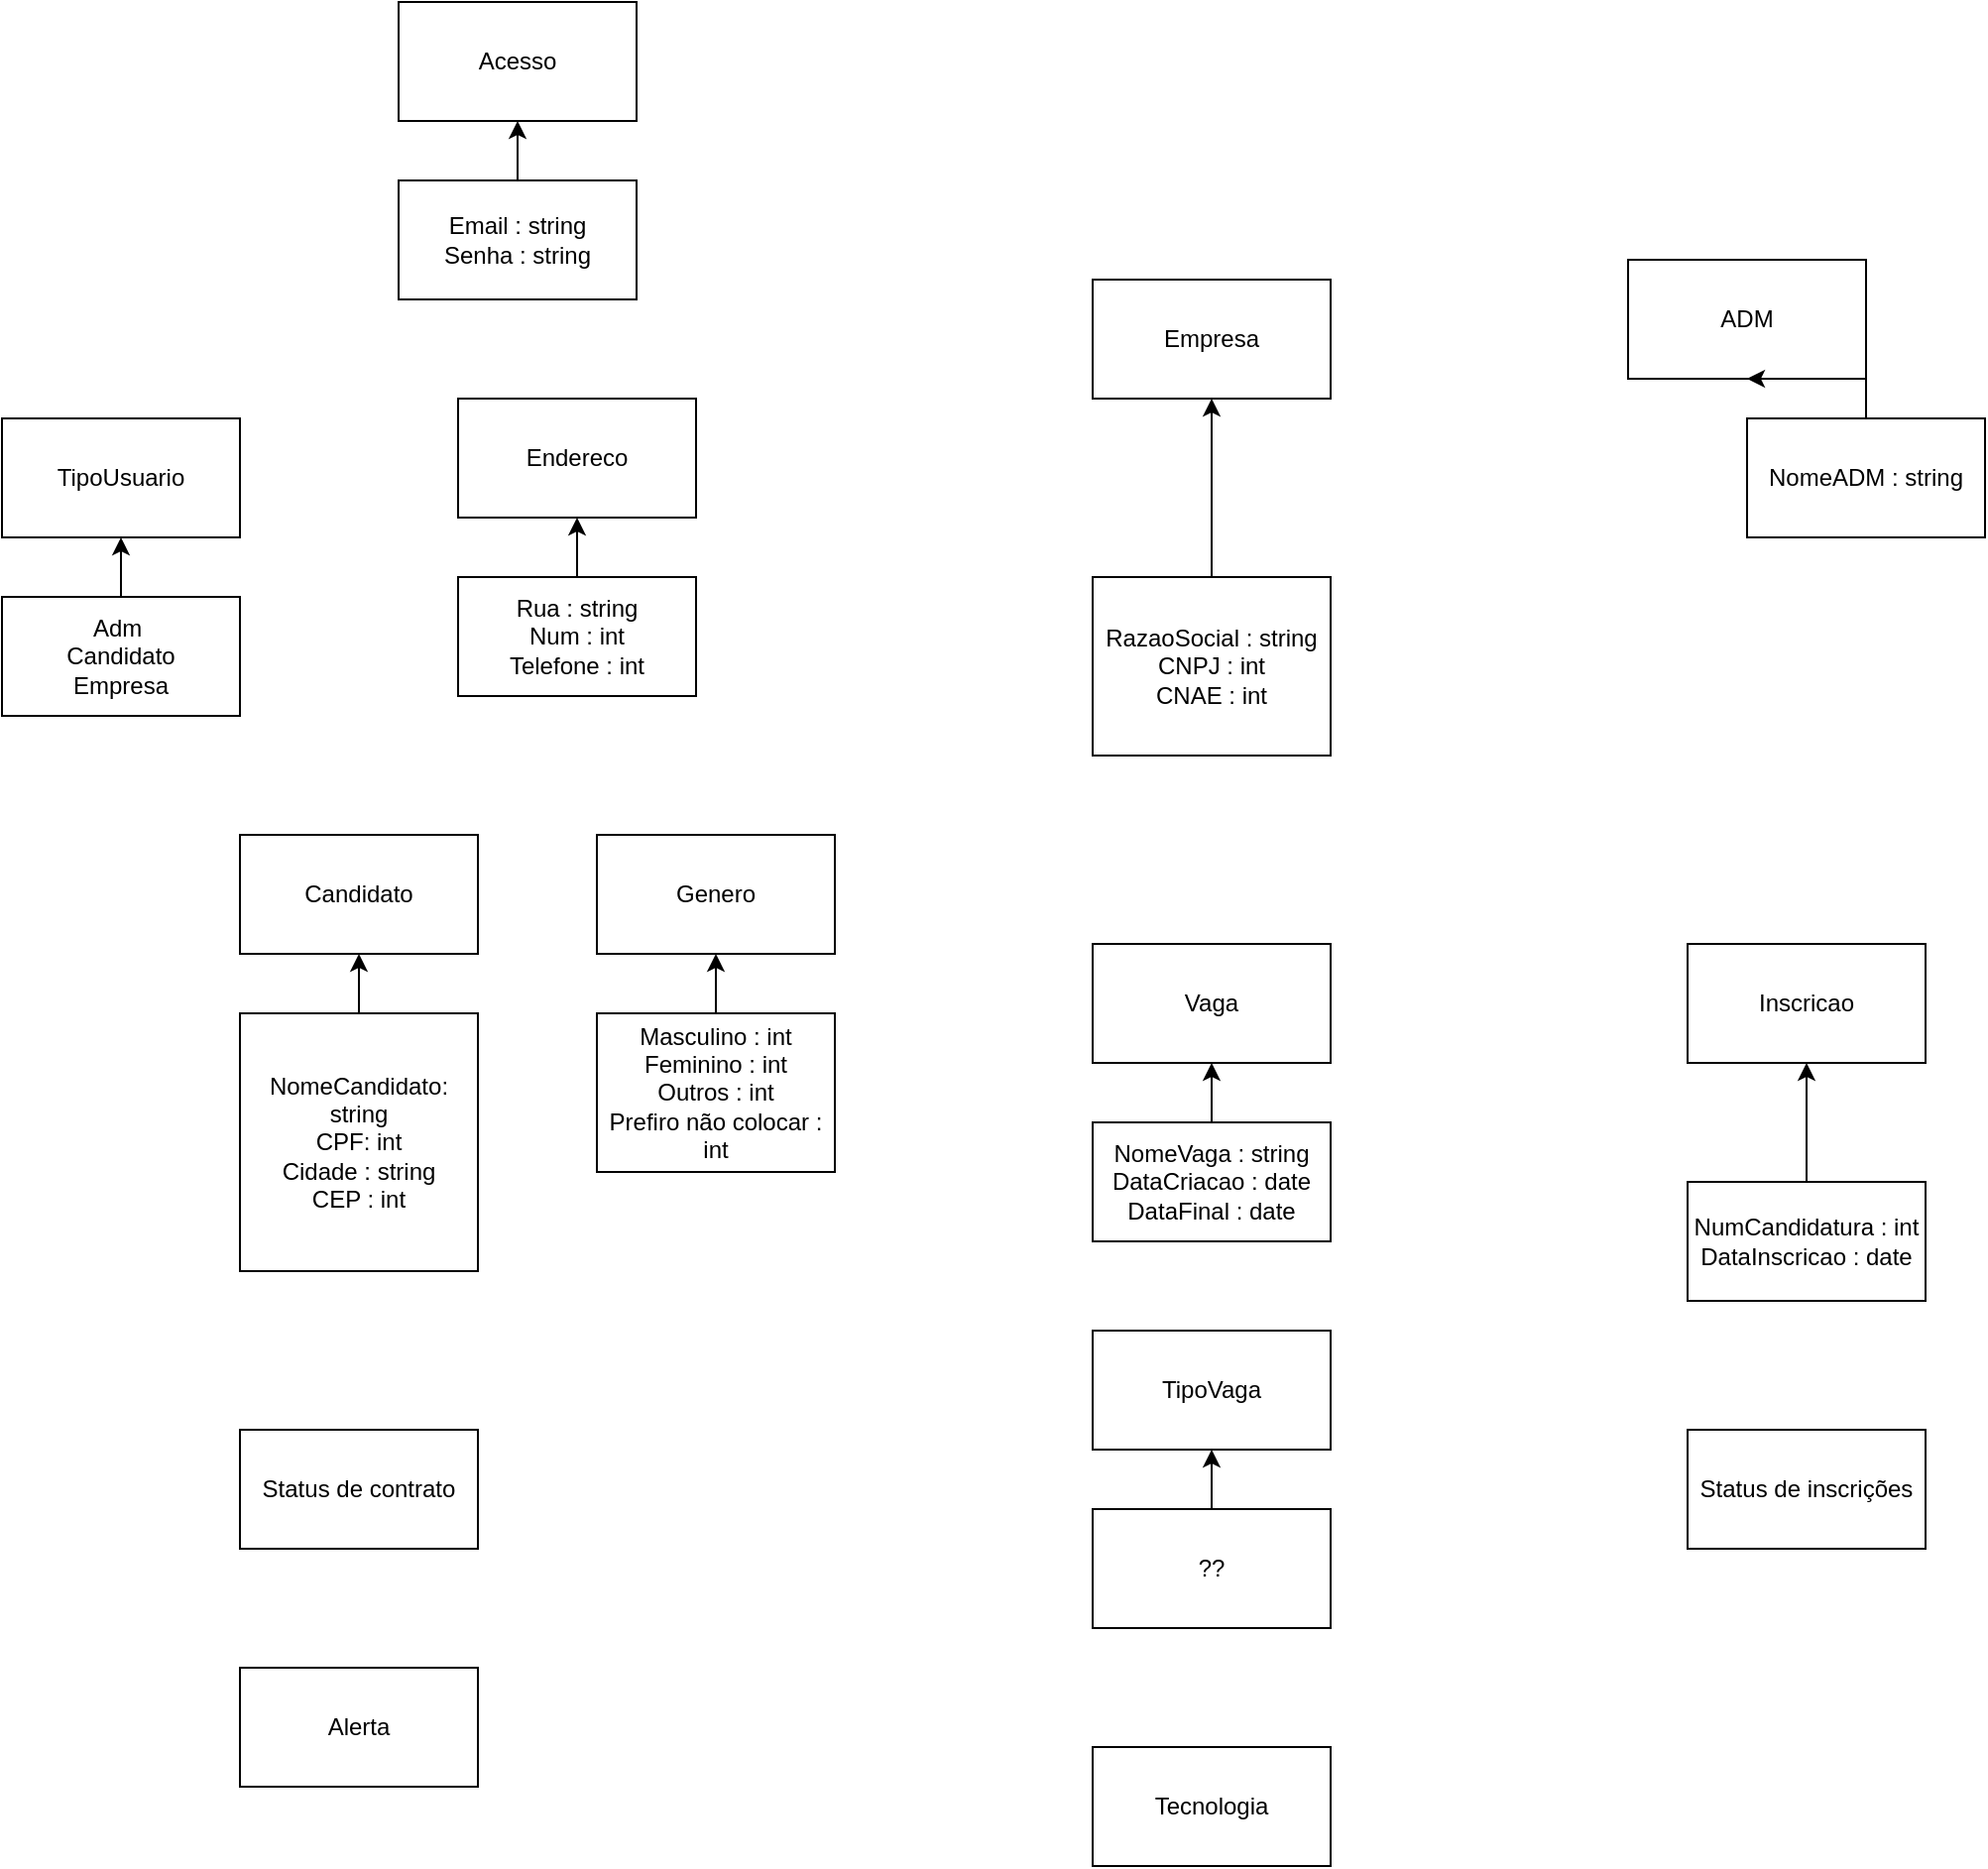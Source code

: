 <mxfile version="13.6.5" type="device"><diagram id="kNvUMp9rVnWLa_Qfs_ES" name="Page-1"><mxGraphModel dx="3197" dy="1323" grid="1" gridSize="10" guides="1" tooltips="1" connect="1" arrows="1" fold="1" page="1" pageScale="1" pageWidth="827" pageHeight="1169" math="0" shadow="0"><root><mxCell id="0"/><mxCell id="1" parent="0"/><mxCell id="jUId5iX7xRUAaoenywaf-1" value="Acesso" style="rounded=0;whiteSpace=wrap;html=1;" parent="1" vertex="1"><mxGeometry x="-120" y="190" width="120" height="60" as="geometry"/></mxCell><mxCell id="jUId5iX7xRUAaoenywaf-2" value="TipoUsuario" style="rounded=0;whiteSpace=wrap;html=1;" parent="1" vertex="1"><mxGeometry x="-320" y="400" width="120" height="60" as="geometry"/></mxCell><mxCell id="jUId5iX7xRUAaoenywaf-3" value="Vaga" style="rounded=0;whiteSpace=wrap;html=1;" parent="1" vertex="1"><mxGeometry x="230" y="665" width="120" height="60" as="geometry"/></mxCell><mxCell id="jUId5iX7xRUAaoenywaf-4" value="Inscricao" style="rounded=0;whiteSpace=wrap;html=1;" parent="1" vertex="1"><mxGeometry x="530" y="665" width="120" height="60" as="geometry"/></mxCell><mxCell id="jUId5iX7xRUAaoenywaf-5" value="TipoVaga" style="rounded=0;whiteSpace=wrap;html=1;" parent="1" vertex="1"><mxGeometry x="230" y="860" width="120" height="60" as="geometry"/></mxCell><mxCell id="jUId5iX7xRUAaoenywaf-6" value="Empresa" style="rounded=0;whiteSpace=wrap;html=1;" parent="1" vertex="1"><mxGeometry x="230" y="330" width="120" height="60" as="geometry"/></mxCell><mxCell id="jUId5iX7xRUAaoenywaf-7" value="ADM" style="rounded=0;whiteSpace=wrap;html=1;" parent="1" vertex="1"><mxGeometry x="500" y="320" width="120" height="60" as="geometry"/></mxCell><mxCell id="jUId5iX7xRUAaoenywaf-8" value="Candidato" style="rounded=0;whiteSpace=wrap;html=1;" parent="1" vertex="1"><mxGeometry x="-200" y="610" width="120" height="60" as="geometry"/></mxCell><mxCell id="jUId5iX7xRUAaoenywaf-11" value="" style="edgeStyle=orthogonalEdgeStyle;rounded=0;orthogonalLoop=1;jettySize=auto;html=1;" parent="1" source="jUId5iX7xRUAaoenywaf-10" target="jUId5iX7xRUAaoenywaf-2" edge="1"><mxGeometry relative="1" as="geometry"/></mxCell><mxCell id="jUId5iX7xRUAaoenywaf-10" value="Adm&amp;nbsp;&lt;br&gt;Candidato&lt;br&gt;Empresa" style="rounded=0;whiteSpace=wrap;html=1;" parent="1" vertex="1"><mxGeometry x="-320" y="490" width="120" height="60" as="geometry"/></mxCell><mxCell id="jUId5iX7xRUAaoenywaf-15" value="" style="edgeStyle=orthogonalEdgeStyle;rounded=0;orthogonalLoop=1;jettySize=auto;html=1;" parent="1" source="jUId5iX7xRUAaoenywaf-12" target="jUId5iX7xRUAaoenywaf-1" edge="1"><mxGeometry relative="1" as="geometry"/></mxCell><mxCell id="jUId5iX7xRUAaoenywaf-12" value="Email : string&lt;br&gt;Senha : string" style="rounded=0;whiteSpace=wrap;html=1;" parent="1" vertex="1"><mxGeometry x="-120" y="280" width="120" height="60" as="geometry"/></mxCell><mxCell id="jUId5iX7xRUAaoenywaf-13" value="Endereco" style="rounded=0;whiteSpace=wrap;html=1;" parent="1" vertex="1"><mxGeometry x="-90" y="390" width="120" height="60" as="geometry"/></mxCell><mxCell id="jUId5iX7xRUAaoenywaf-17" value="" style="edgeStyle=orthogonalEdgeStyle;rounded=0;orthogonalLoop=1;jettySize=auto;html=1;" parent="1" source="jUId5iX7xRUAaoenywaf-16" target="jUId5iX7xRUAaoenywaf-3" edge="1"><mxGeometry relative="1" as="geometry"/></mxCell><mxCell id="jUId5iX7xRUAaoenywaf-16" value="NomeVaga : string&lt;br&gt;DataCriacao : date&lt;br&gt;DataFinal : date" style="rounded=0;whiteSpace=wrap;html=1;" parent="1" vertex="1"><mxGeometry x="230" y="755" width="120" height="60" as="geometry"/></mxCell><mxCell id="jUId5iX7xRUAaoenywaf-19" value="" style="edgeStyle=orthogonalEdgeStyle;rounded=0;orthogonalLoop=1;jettySize=auto;html=1;" parent="1" source="jUId5iX7xRUAaoenywaf-18" target="jUId5iX7xRUAaoenywaf-5" edge="1"><mxGeometry relative="1" as="geometry"/></mxCell><mxCell id="jUId5iX7xRUAaoenywaf-18" value="??" style="rounded=0;whiteSpace=wrap;html=1;" parent="1" vertex="1"><mxGeometry x="230" y="950" width="120" height="60" as="geometry"/></mxCell><mxCell id="jUId5iX7xRUAaoenywaf-21" value="" style="edgeStyle=orthogonalEdgeStyle;rounded=0;orthogonalLoop=1;jettySize=auto;html=1;" parent="1" source="jUId5iX7xRUAaoenywaf-20" target="jUId5iX7xRUAaoenywaf-13" edge="1"><mxGeometry relative="1" as="geometry"/></mxCell><mxCell id="jUId5iX7xRUAaoenywaf-20" value="Rua : string&lt;br&gt;Num : int&lt;br&gt;Telefone : int" style="rounded=0;whiteSpace=wrap;html=1;" parent="1" vertex="1"><mxGeometry x="-90" y="480" width="120" height="60" as="geometry"/></mxCell><mxCell id="jUId5iX7xRUAaoenywaf-23" value="" style="edgeStyle=orthogonalEdgeStyle;rounded=0;orthogonalLoop=1;jettySize=auto;html=1;" parent="1" source="jUId5iX7xRUAaoenywaf-22" target="jUId5iX7xRUAaoenywaf-4" edge="1"><mxGeometry relative="1" as="geometry"/></mxCell><mxCell id="jUId5iX7xRUAaoenywaf-22" value="NumCandidatura : int&lt;br&gt;DataInscricao : date" style="rounded=0;whiteSpace=wrap;html=1;" parent="1" vertex="1"><mxGeometry x="530" y="785" width="120" height="60" as="geometry"/></mxCell><mxCell id="jUId5iX7xRUAaoenywaf-25" value="" style="edgeStyle=orthogonalEdgeStyle;rounded=0;orthogonalLoop=1;jettySize=auto;html=1;" parent="1" source="jUId5iX7xRUAaoenywaf-24" target="jUId5iX7xRUAaoenywaf-7" edge="1"><mxGeometry relative="1" as="geometry"/></mxCell><mxCell id="jUId5iX7xRUAaoenywaf-24" value="NomeADM : string&lt;br&gt;" style="rounded=0;whiteSpace=wrap;html=1;" parent="1" vertex="1"><mxGeometry x="560" y="400" width="120" height="60" as="geometry"/></mxCell><mxCell id="jUId5iX7xRUAaoenywaf-28" value="" style="edgeStyle=orthogonalEdgeStyle;rounded=0;orthogonalLoop=1;jettySize=auto;html=1;" parent="1" source="jUId5iX7xRUAaoenywaf-26" target="jUId5iX7xRUAaoenywaf-8" edge="1"><mxGeometry relative="1" as="geometry"/></mxCell><mxCell id="jUId5iX7xRUAaoenywaf-26" value="NomeCandidato: string&lt;br&gt;CPF: int&lt;br&gt;Cidade : string&lt;br&gt;CEP : int" style="rounded=0;whiteSpace=wrap;html=1;" parent="1" vertex="1"><mxGeometry x="-200" y="700" width="120" height="130" as="geometry"/></mxCell><mxCell id="jUId5iX7xRUAaoenywaf-29" value="" style="edgeStyle=orthogonalEdgeStyle;rounded=0;orthogonalLoop=1;jettySize=auto;html=1;" parent="1" source="jUId5iX7xRUAaoenywaf-27" target="jUId5iX7xRUAaoenywaf-6" edge="1"><mxGeometry relative="1" as="geometry"/></mxCell><mxCell id="jUId5iX7xRUAaoenywaf-27" value="RazaoSocial : string&lt;br&gt;CNPJ : int&lt;br&gt;CNAE : int" style="rounded=0;whiteSpace=wrap;html=1;" parent="1" vertex="1"><mxGeometry x="230" y="480" width="120" height="90" as="geometry"/></mxCell><mxCell id="sMNF8jXc4GgzpEXqECXU-1" value="Status de contrato" style="rounded=0;whiteSpace=wrap;html=1;" parent="1" vertex="1"><mxGeometry x="-200" y="910" width="120" height="60" as="geometry"/></mxCell><mxCell id="sMNF8jXc4GgzpEXqECXU-2" value="Genero" style="rounded=0;whiteSpace=wrap;html=1;" parent="1" vertex="1"><mxGeometry x="-20" y="610" width="120" height="60" as="geometry"/></mxCell><mxCell id="sMNF8jXc4GgzpEXqECXU-4" value="" style="edgeStyle=orthogonalEdgeStyle;rounded=0;orthogonalLoop=1;jettySize=auto;html=1;" parent="1" source="sMNF8jXc4GgzpEXqECXU-3" target="sMNF8jXc4GgzpEXqECXU-2" edge="1"><mxGeometry relative="1" as="geometry"/></mxCell><mxCell id="sMNF8jXc4GgzpEXqECXU-3" value="Masculino : int&lt;br&gt;Feminino : int&lt;br&gt;Outros : int&lt;br&gt;Prefiro não colocar : int" style="rounded=0;whiteSpace=wrap;html=1;" parent="1" vertex="1"><mxGeometry x="-20" y="700" width="120" height="80" as="geometry"/></mxCell><mxCell id="DvteuF-iPJzodepDeGDi-1" value="Status de inscrições" style="rounded=0;whiteSpace=wrap;html=1;" vertex="1" parent="1"><mxGeometry x="530" y="910" width="120" height="60" as="geometry"/></mxCell><mxCell id="DvteuF-iPJzodepDeGDi-2" value="Tecnologia" style="rounded=0;whiteSpace=wrap;html=1;" vertex="1" parent="1"><mxGeometry x="230" y="1070" width="120" height="60" as="geometry"/></mxCell><mxCell id="DvteuF-iPJzodepDeGDi-4" value="Alerta" style="rounded=0;whiteSpace=wrap;html=1;" vertex="1" parent="1"><mxGeometry x="-200" y="1030" width="120" height="60" as="geometry"/></mxCell></root></mxGraphModel></diagram></mxfile>